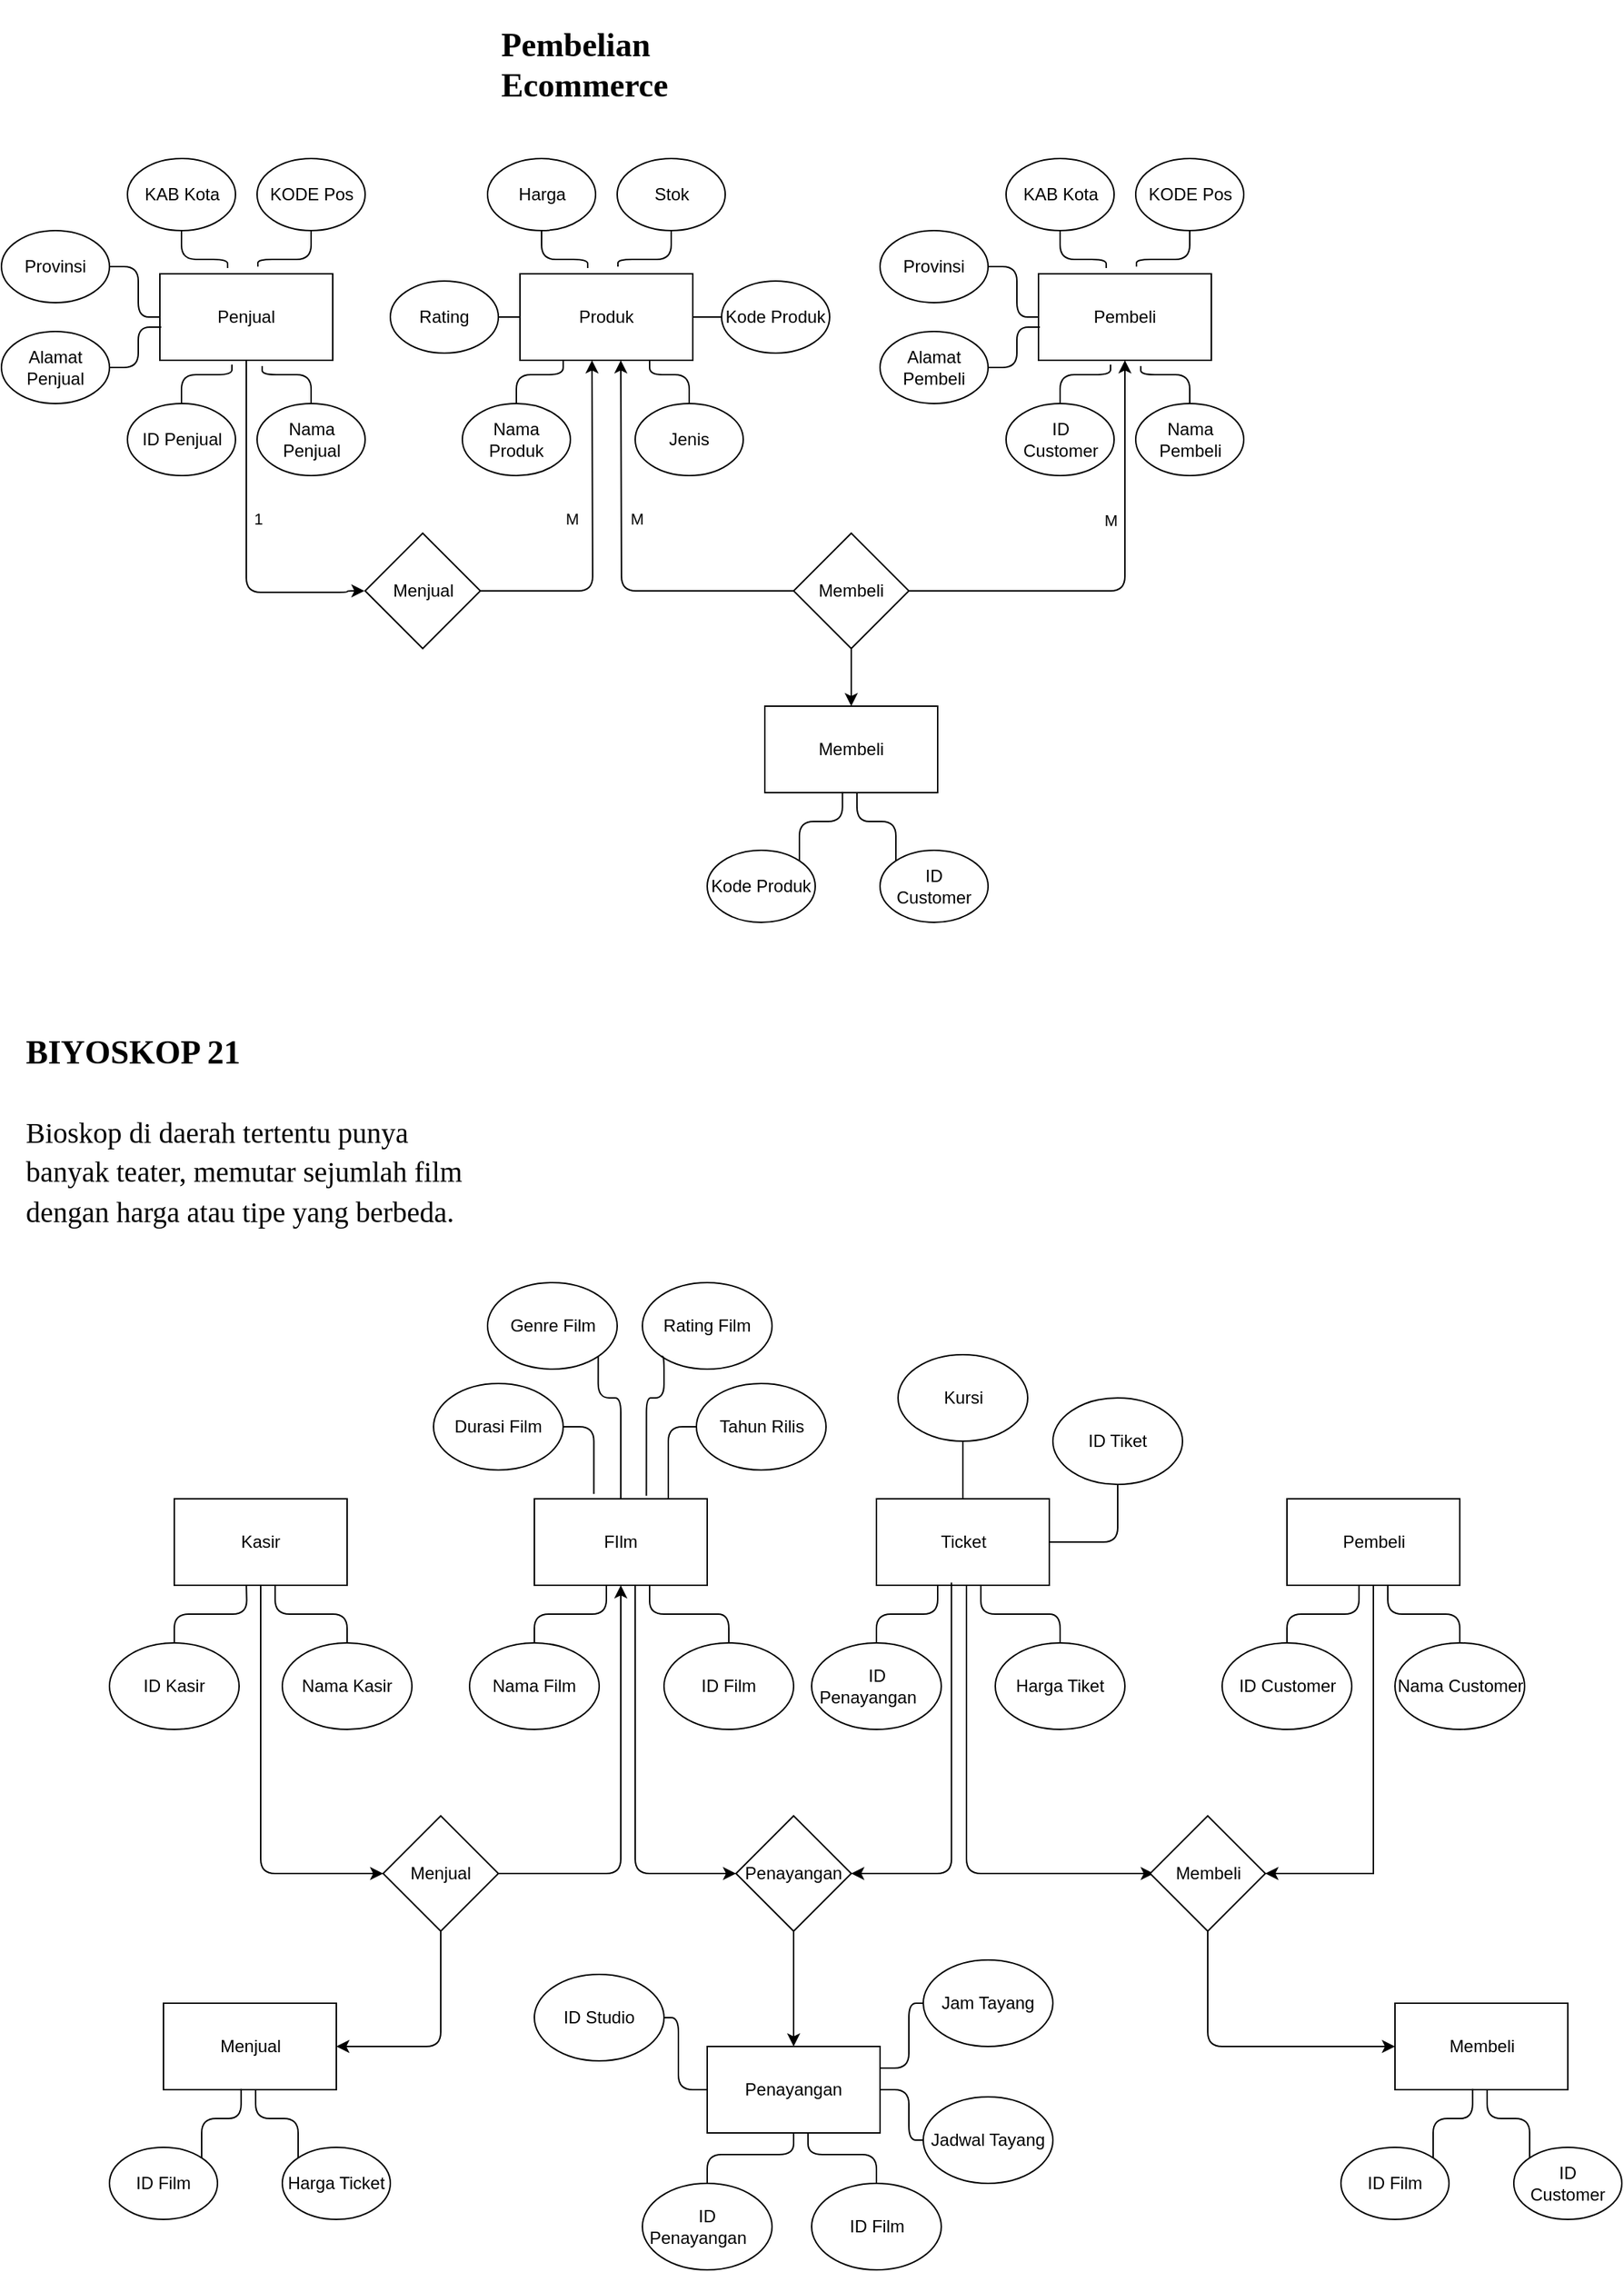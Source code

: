 <mxfile version="24.0.0" type="github">
  <diagram name="Page-1" id="79oRfjms0OCHbmcxYFP_">
    <mxGraphModel dx="1523" dy="876" grid="1" gridSize="10" guides="1" tooltips="1" connect="1" arrows="1" fold="1" page="1" pageScale="1" pageWidth="850" pageHeight="1100" math="0" shadow="0">
      <root>
        <mxCell id="0" />
        <mxCell id="1" parent="0" />
        <mxCell id="weETAlONGDyQjFe2pRTI-1" value="Pembelian Ecommerce" style="text;strokeColor=none;align=left;fillColor=none;html=1;verticalAlign=middle;whiteSpace=wrap;rounded=0;fontSize=23;fontFamily=Tahoma;fontStyle=1" vertex="1" parent="1">
          <mxGeometry x="375" y="60" width="220" height="90" as="geometry" />
        </mxCell>
        <mxCell id="weETAlONGDyQjFe2pRTI-2" value="Penjual" style="rounded=0;whiteSpace=wrap;html=1;" vertex="1" parent="1">
          <mxGeometry x="140" y="250" width="120" height="60" as="geometry" />
        </mxCell>
        <mxCell id="weETAlONGDyQjFe2pRTI-6" value="ID Penjual" style="ellipse;whiteSpace=wrap;html=1;" vertex="1" parent="1">
          <mxGeometry x="117.5" y="340" width="75" height="50" as="geometry" />
        </mxCell>
        <mxCell id="weETAlONGDyQjFe2pRTI-7" value="Nama Penjual" style="ellipse;whiteSpace=wrap;html=1;" vertex="1" parent="1">
          <mxGeometry x="207.5" y="340" width="75" height="50" as="geometry" />
        </mxCell>
        <mxCell id="weETAlONGDyQjFe2pRTI-8" value="Alamat Penjual" style="ellipse;whiteSpace=wrap;html=1;" vertex="1" parent="1">
          <mxGeometry x="30" y="290" width="75" height="50" as="geometry" />
        </mxCell>
        <mxCell id="weETAlONGDyQjFe2pRTI-24" style="edgeStyle=orthogonalEdgeStyle;rounded=1;orthogonalLoop=1;jettySize=auto;html=1;endArrow=none;endFill=0;curved=0;" edge="1" parent="1" source="weETAlONGDyQjFe2pRTI-9" target="weETAlONGDyQjFe2pRTI-2">
          <mxGeometry relative="1" as="geometry" />
        </mxCell>
        <mxCell id="weETAlONGDyQjFe2pRTI-9" value="Provinsi&lt;span style=&quot;color: rgba(0, 0, 0, 0); font-family: monospace; font-size: 0px; text-align: start; text-wrap: nowrap;&quot;&gt;%3CmxGraphModel%3E%3Croot%3E%3CmxCell%20id%3D%220%22%2F%3E%3CmxCell%20id%3D%221%22%20parent%3D%220%22%2F%3E%3CmxCell%20id%3D%222%22%20value%3D%22Alamat%20Penjual%22%20style%3D%22ellipse%3BwhiteSpace%3Dwrap%3Bhtml%3D1%3B%22%20vertex%3D%221%22%20parent%3D%221%22%3E%3CmxGeometry%20x%3D%2242.5%22%20y%3D%22255%22%20width%3D%2275%22%20height%3D%2250%22%20as%3D%22geometry%22%2F%3E%3C%2FmxCell%3E%3C%2Froot%3E%3C%2FmxGraphModel%3E&lt;/span&gt;" style="ellipse;whiteSpace=wrap;html=1;" vertex="1" parent="1">
          <mxGeometry x="30" y="220" width="75" height="50" as="geometry" />
        </mxCell>
        <mxCell id="weETAlONGDyQjFe2pRTI-10" value="KAB Kota" style="ellipse;whiteSpace=wrap;html=1;" vertex="1" parent="1">
          <mxGeometry x="117.5" y="170" width="75" height="50" as="geometry" />
        </mxCell>
        <mxCell id="weETAlONGDyQjFe2pRTI-12" value="KODE Pos" style="ellipse;whiteSpace=wrap;html=1;" vertex="1" parent="1">
          <mxGeometry x="207.5" y="170" width="75" height="50" as="geometry" />
        </mxCell>
        <mxCell id="weETAlONGDyQjFe2pRTI-25" style="edgeStyle=orthogonalEdgeStyle;rounded=1;orthogonalLoop=1;jettySize=auto;html=1;entryX=0.008;entryY=0.617;entryDx=0;entryDy=0;entryPerimeter=0;endArrow=none;endFill=0;curved=0;" edge="1" parent="1" source="weETAlONGDyQjFe2pRTI-8" target="weETAlONGDyQjFe2pRTI-2">
          <mxGeometry relative="1" as="geometry" />
        </mxCell>
        <mxCell id="weETAlONGDyQjFe2pRTI-28" style="edgeStyle=orthogonalEdgeStyle;rounded=1;orthogonalLoop=1;jettySize=auto;html=1;exitX=0.5;exitY=1;exitDx=0;exitDy=0;entryX=0.392;entryY=-0.067;entryDx=0;entryDy=0;entryPerimeter=0;endArrow=none;endFill=0;curved=0;" edge="1" parent="1" source="weETAlONGDyQjFe2pRTI-10" target="weETAlONGDyQjFe2pRTI-2">
          <mxGeometry relative="1" as="geometry" />
        </mxCell>
        <mxCell id="weETAlONGDyQjFe2pRTI-29" style="edgeStyle=orthogonalEdgeStyle;rounded=1;orthogonalLoop=1;jettySize=auto;html=1;exitX=0.5;exitY=1;exitDx=0;exitDy=0;entryX=0.567;entryY=-0.083;entryDx=0;entryDy=0;entryPerimeter=0;endArrow=none;endFill=0;curved=0;" edge="1" parent="1" source="weETAlONGDyQjFe2pRTI-12" target="weETAlONGDyQjFe2pRTI-2">
          <mxGeometry relative="1" as="geometry" />
        </mxCell>
        <mxCell id="weETAlONGDyQjFe2pRTI-30" style="edgeStyle=orthogonalEdgeStyle;rounded=1;orthogonalLoop=1;jettySize=auto;html=1;exitX=0.5;exitY=0;exitDx=0;exitDy=0;entryX=0.592;entryY=1.067;entryDx=0;entryDy=0;entryPerimeter=0;endArrow=none;endFill=0;curved=0;" edge="1" parent="1" source="weETAlONGDyQjFe2pRTI-7" target="weETAlONGDyQjFe2pRTI-2">
          <mxGeometry relative="1" as="geometry" />
        </mxCell>
        <mxCell id="weETAlONGDyQjFe2pRTI-31" style="edgeStyle=orthogonalEdgeStyle;rounded=1;orthogonalLoop=1;jettySize=auto;html=1;exitX=0.5;exitY=0;exitDx=0;exitDy=0;entryX=0.417;entryY=1.05;entryDx=0;entryDy=0;entryPerimeter=0;endArrow=none;endFill=0;curved=0;" edge="1" parent="1" source="weETAlONGDyQjFe2pRTI-6" target="weETAlONGDyQjFe2pRTI-2">
          <mxGeometry relative="1" as="geometry" />
        </mxCell>
        <mxCell id="weETAlONGDyQjFe2pRTI-33" value="Produk" style="rounded=0;whiteSpace=wrap;html=1;" vertex="1" parent="1">
          <mxGeometry x="390" y="250" width="120" height="60" as="geometry" />
        </mxCell>
        <mxCell id="weETAlONGDyQjFe2pRTI-34" value="Nama Produk" style="ellipse;whiteSpace=wrap;html=1;" vertex="1" parent="1">
          <mxGeometry x="350" y="340" width="75" height="50" as="geometry" />
        </mxCell>
        <mxCell id="weETAlONGDyQjFe2pRTI-35" value="Jenis" style="ellipse;whiteSpace=wrap;html=1;" vertex="1" parent="1">
          <mxGeometry x="470" y="340" width="75" height="50" as="geometry" />
        </mxCell>
        <mxCell id="weETAlONGDyQjFe2pRTI-37" style="edgeStyle=orthogonalEdgeStyle;rounded=1;orthogonalLoop=1;jettySize=auto;html=1;endArrow=none;endFill=0;curved=0;" edge="1" parent="1" source="weETAlONGDyQjFe2pRTI-38" target="weETAlONGDyQjFe2pRTI-33">
          <mxGeometry relative="1" as="geometry" />
        </mxCell>
        <mxCell id="weETAlONGDyQjFe2pRTI-38" value="Rating" style="ellipse;whiteSpace=wrap;html=1;" vertex="1" parent="1">
          <mxGeometry x="300" y="255" width="75" height="50" as="geometry" />
        </mxCell>
        <mxCell id="weETAlONGDyQjFe2pRTI-39" value="Harga" style="ellipse;whiteSpace=wrap;html=1;" vertex="1" parent="1">
          <mxGeometry x="367.5" y="170" width="75" height="50" as="geometry" />
        </mxCell>
        <mxCell id="weETAlONGDyQjFe2pRTI-40" value="Stok" style="ellipse;whiteSpace=wrap;html=1;" vertex="1" parent="1">
          <mxGeometry x="457.5" y="170" width="75" height="50" as="geometry" />
        </mxCell>
        <mxCell id="weETAlONGDyQjFe2pRTI-42" style="edgeStyle=orthogonalEdgeStyle;rounded=1;orthogonalLoop=1;jettySize=auto;html=1;exitX=0.5;exitY=1;exitDx=0;exitDy=0;entryX=0.392;entryY=-0.067;entryDx=0;entryDy=0;entryPerimeter=0;endArrow=none;endFill=0;curved=0;" edge="1" parent="1" source="weETAlONGDyQjFe2pRTI-39" target="weETAlONGDyQjFe2pRTI-33">
          <mxGeometry relative="1" as="geometry" />
        </mxCell>
        <mxCell id="weETAlONGDyQjFe2pRTI-43" style="edgeStyle=orthogonalEdgeStyle;rounded=1;orthogonalLoop=1;jettySize=auto;html=1;exitX=0.5;exitY=1;exitDx=0;exitDy=0;entryX=0.567;entryY=-0.083;entryDx=0;entryDy=0;entryPerimeter=0;endArrow=none;endFill=0;curved=0;" edge="1" parent="1" source="weETAlONGDyQjFe2pRTI-40" target="weETAlONGDyQjFe2pRTI-33">
          <mxGeometry relative="1" as="geometry" />
        </mxCell>
        <mxCell id="weETAlONGDyQjFe2pRTI-44" style="edgeStyle=orthogonalEdgeStyle;rounded=1;orthogonalLoop=1;jettySize=auto;html=1;exitX=0.5;exitY=0;exitDx=0;exitDy=0;entryX=0.75;entryY=1;entryDx=0;entryDy=0;endArrow=none;endFill=0;curved=0;" edge="1" parent="1" source="weETAlONGDyQjFe2pRTI-35" target="weETAlONGDyQjFe2pRTI-33">
          <mxGeometry relative="1" as="geometry" />
        </mxCell>
        <mxCell id="weETAlONGDyQjFe2pRTI-45" style="edgeStyle=orthogonalEdgeStyle;rounded=1;orthogonalLoop=1;jettySize=auto;html=1;exitX=0.5;exitY=0;exitDx=0;exitDy=0;entryX=0.25;entryY=1;entryDx=0;entryDy=0;endArrow=none;endFill=0;curved=0;" edge="1" parent="1" source="weETAlONGDyQjFe2pRTI-34" target="weETAlONGDyQjFe2pRTI-33">
          <mxGeometry relative="1" as="geometry" />
        </mxCell>
        <mxCell id="weETAlONGDyQjFe2pRTI-47" style="edgeStyle=orthogonalEdgeStyle;rounded=1;orthogonalLoop=1;jettySize=auto;html=1;exitX=0;exitY=0.5;exitDx=0;exitDy=0;entryX=1;entryY=0.5;entryDx=0;entryDy=0;endArrow=none;endFill=0;curved=0;" edge="1" parent="1" source="weETAlONGDyQjFe2pRTI-46" target="weETAlONGDyQjFe2pRTI-33">
          <mxGeometry relative="1" as="geometry" />
        </mxCell>
        <mxCell id="weETAlONGDyQjFe2pRTI-46" value="Kode Produk" style="ellipse;whiteSpace=wrap;html=1;" vertex="1" parent="1">
          <mxGeometry x="530" y="255" width="75" height="50" as="geometry" />
        </mxCell>
        <mxCell id="weETAlONGDyQjFe2pRTI-48" value="Pembeli" style="rounded=0;whiteSpace=wrap;html=1;" vertex="1" parent="1">
          <mxGeometry x="750" y="250" width="120" height="60" as="geometry" />
        </mxCell>
        <mxCell id="weETAlONGDyQjFe2pRTI-49" value="ID &lt;br&gt;Customer" style="ellipse;whiteSpace=wrap;html=1;" vertex="1" parent="1">
          <mxGeometry x="727.5" y="340" width="75" height="50" as="geometry" />
        </mxCell>
        <mxCell id="weETAlONGDyQjFe2pRTI-50" value="Nama Pembeli" style="ellipse;whiteSpace=wrap;html=1;" vertex="1" parent="1">
          <mxGeometry x="817.5" y="340" width="75" height="50" as="geometry" />
        </mxCell>
        <mxCell id="weETAlONGDyQjFe2pRTI-51" value="Alamat Pembeli" style="ellipse;whiteSpace=wrap;html=1;" vertex="1" parent="1">
          <mxGeometry x="640" y="290" width="75" height="50" as="geometry" />
        </mxCell>
        <mxCell id="weETAlONGDyQjFe2pRTI-52" style="edgeStyle=orthogonalEdgeStyle;rounded=1;orthogonalLoop=1;jettySize=auto;html=1;endArrow=none;endFill=0;curved=0;" edge="1" parent="1" source="weETAlONGDyQjFe2pRTI-53" target="weETAlONGDyQjFe2pRTI-48">
          <mxGeometry relative="1" as="geometry" />
        </mxCell>
        <mxCell id="weETAlONGDyQjFe2pRTI-53" value="Provinsi&lt;span style=&quot;color: rgba(0, 0, 0, 0); font-family: monospace; font-size: 0px; text-align: start; text-wrap: nowrap;&quot;&gt;%3CmxGraphModel%3E%3Croot%3E%3CmxCell%20id%3D%220%22%2F%3E%3CmxCell%20id%3D%221%22%20parent%3D%220%22%2F%3E%3CmxCell%20id%3D%222%22%20value%3D%22Alamat%20Penjual%22%20style%3D%22ellipse%3BwhiteSpace%3Dwrap%3Bhtml%3D1%3B%22%20vertex%3D%221%22%20parent%3D%221%22%3E%3CmxGeometry%20x%3D%2242.5%22%20y%3D%22255%22%20width%3D%2275%22%20height%3D%2250%22%20as%3D%22geometry%22%2F%3E%3C%2FmxCell%3E%3C%2Froot%3E%3C%2FmxGraphModel%3E&lt;/span&gt;" style="ellipse;whiteSpace=wrap;html=1;" vertex="1" parent="1">
          <mxGeometry x="640" y="220" width="75" height="50" as="geometry" />
        </mxCell>
        <mxCell id="weETAlONGDyQjFe2pRTI-54" value="KAB Kota" style="ellipse;whiteSpace=wrap;html=1;" vertex="1" parent="1">
          <mxGeometry x="727.5" y="170" width="75" height="50" as="geometry" />
        </mxCell>
        <mxCell id="weETAlONGDyQjFe2pRTI-55" value="KODE Pos" style="ellipse;whiteSpace=wrap;html=1;" vertex="1" parent="1">
          <mxGeometry x="817.5" y="170" width="75" height="50" as="geometry" />
        </mxCell>
        <mxCell id="weETAlONGDyQjFe2pRTI-56" style="edgeStyle=orthogonalEdgeStyle;rounded=1;orthogonalLoop=1;jettySize=auto;html=1;entryX=0.008;entryY=0.617;entryDx=0;entryDy=0;entryPerimeter=0;endArrow=none;endFill=0;curved=0;" edge="1" parent="1" source="weETAlONGDyQjFe2pRTI-51" target="weETAlONGDyQjFe2pRTI-48">
          <mxGeometry relative="1" as="geometry" />
        </mxCell>
        <mxCell id="weETAlONGDyQjFe2pRTI-57" style="edgeStyle=orthogonalEdgeStyle;rounded=1;orthogonalLoop=1;jettySize=auto;html=1;exitX=0.5;exitY=1;exitDx=0;exitDy=0;entryX=0.392;entryY=-0.067;entryDx=0;entryDy=0;entryPerimeter=0;endArrow=none;endFill=0;curved=0;" edge="1" parent="1" source="weETAlONGDyQjFe2pRTI-54" target="weETAlONGDyQjFe2pRTI-48">
          <mxGeometry relative="1" as="geometry" />
        </mxCell>
        <mxCell id="weETAlONGDyQjFe2pRTI-58" style="edgeStyle=orthogonalEdgeStyle;rounded=1;orthogonalLoop=1;jettySize=auto;html=1;exitX=0.5;exitY=1;exitDx=0;exitDy=0;entryX=0.567;entryY=-0.083;entryDx=0;entryDy=0;entryPerimeter=0;endArrow=none;endFill=0;curved=0;" edge="1" parent="1" source="weETAlONGDyQjFe2pRTI-55" target="weETAlONGDyQjFe2pRTI-48">
          <mxGeometry relative="1" as="geometry" />
        </mxCell>
        <mxCell id="weETAlONGDyQjFe2pRTI-59" style="edgeStyle=orthogonalEdgeStyle;rounded=1;orthogonalLoop=1;jettySize=auto;html=1;exitX=0.5;exitY=0;exitDx=0;exitDy=0;entryX=0.592;entryY=1.067;entryDx=0;entryDy=0;entryPerimeter=0;endArrow=none;endFill=0;curved=0;" edge="1" parent="1" source="weETAlONGDyQjFe2pRTI-50" target="weETAlONGDyQjFe2pRTI-48">
          <mxGeometry relative="1" as="geometry" />
        </mxCell>
        <mxCell id="weETAlONGDyQjFe2pRTI-60" style="edgeStyle=orthogonalEdgeStyle;rounded=1;orthogonalLoop=1;jettySize=auto;html=1;exitX=0.5;exitY=0;exitDx=0;exitDy=0;entryX=0.417;entryY=1.05;entryDx=0;entryDy=0;entryPerimeter=0;endArrow=none;endFill=0;curved=0;" edge="1" parent="1" source="weETAlONGDyQjFe2pRTI-49" target="weETAlONGDyQjFe2pRTI-48">
          <mxGeometry relative="1" as="geometry" />
        </mxCell>
        <mxCell id="weETAlONGDyQjFe2pRTI-62" style="edgeStyle=orthogonalEdgeStyle;rounded=1;orthogonalLoop=1;jettySize=auto;html=1;entryX=0.5;entryY=1;entryDx=0;entryDy=0;endArrow=none;endFill=0;curved=0;startArrow=classic;startFill=1;fontSize=15;" edge="1" parent="1" target="weETAlONGDyQjFe2pRTI-2">
          <mxGeometry relative="1" as="geometry">
            <mxPoint x="282" y="470" as="sourcePoint" />
            <Array as="points">
              <mxPoint x="270" y="470" />
              <mxPoint x="270" y="471" />
              <mxPoint x="200" y="471" />
            </Array>
          </mxGeometry>
        </mxCell>
        <mxCell id="weETAlONGDyQjFe2pRTI-69" value="1" style="edgeLabel;html=1;align=center;verticalAlign=middle;resizable=0;points=[];" vertex="1" connectable="0" parent="weETAlONGDyQjFe2pRTI-62">
          <mxGeometry x="-0.81" y="-1" relative="1" as="geometry">
            <mxPoint x="-52" y="-50" as="offset" />
          </mxGeometry>
        </mxCell>
        <mxCell id="weETAlONGDyQjFe2pRTI-61" value="Menjual" style="rhombus;whiteSpace=wrap;html=1;" vertex="1" parent="1">
          <mxGeometry x="282.5" y="430" width="80" height="80" as="geometry" />
        </mxCell>
        <mxCell id="weETAlONGDyQjFe2pRTI-65" style="edgeStyle=orthogonalEdgeStyle;rounded=1;orthogonalLoop=1;jettySize=auto;html=1;exitX=1;exitY=0.5;exitDx=0;exitDy=0;entryX=0.5;entryY=1;entryDx=0;entryDy=0;endArrow=classic;endFill=1;curved=0;startArrow=none;startFill=0;" edge="1" parent="1" source="weETAlONGDyQjFe2pRTI-64" target="weETAlONGDyQjFe2pRTI-48">
          <mxGeometry relative="1" as="geometry" />
        </mxCell>
        <mxCell id="weETAlONGDyQjFe2pRTI-75" value="M" style="edgeLabel;html=1;align=center;verticalAlign=middle;resizable=0;points=[];" vertex="1" connectable="0" parent="weETAlONGDyQjFe2pRTI-65">
          <mxGeometry x="0.284" y="1" relative="1" as="geometry">
            <mxPoint x="-9" as="offset" />
          </mxGeometry>
        </mxCell>
        <mxCell id="weETAlONGDyQjFe2pRTI-66" style="edgeStyle=orthogonalEdgeStyle;rounded=1;orthogonalLoop=1;jettySize=auto;html=1;exitX=0;exitY=0.5;exitDx=0;exitDy=0;curved=0;endArrow=classic;endFill=1;startArrow=none;startFill=0;" edge="1" parent="1" source="weETAlONGDyQjFe2pRTI-64">
          <mxGeometry relative="1" as="geometry">
            <mxPoint x="460" y="310" as="targetPoint" />
          </mxGeometry>
        </mxCell>
        <mxCell id="weETAlONGDyQjFe2pRTI-74" value="M" style="edgeLabel;html=1;align=center;verticalAlign=middle;resizable=0;points=[];" vertex="1" connectable="0" parent="weETAlONGDyQjFe2pRTI-66">
          <mxGeometry x="0.213" y="1" relative="1" as="geometry">
            <mxPoint x="11" as="offset" />
          </mxGeometry>
        </mxCell>
        <mxCell id="weETAlONGDyQjFe2pRTI-79" style="edgeStyle=orthogonalEdgeStyle;rounded=0;orthogonalLoop=1;jettySize=auto;html=1;exitX=0.5;exitY=1;exitDx=0;exitDy=0;" edge="1" parent="1" source="weETAlONGDyQjFe2pRTI-64" target="weETAlONGDyQjFe2pRTI-76">
          <mxGeometry relative="1" as="geometry" />
        </mxCell>
        <mxCell id="weETAlONGDyQjFe2pRTI-64" value="Membeli" style="rhombus;whiteSpace=wrap;html=1;" vertex="1" parent="1">
          <mxGeometry x="580" y="430" width="80" height="80" as="geometry" />
        </mxCell>
        <mxCell id="weETAlONGDyQjFe2pRTI-67" style="edgeStyle=orthogonalEdgeStyle;rounded=1;orthogonalLoop=1;jettySize=auto;html=1;exitX=1;exitY=0.5;exitDx=0;exitDy=0;endArrow=classic;endFill=1;curved=0;" edge="1" parent="1" source="weETAlONGDyQjFe2pRTI-61">
          <mxGeometry relative="1" as="geometry">
            <mxPoint x="440" y="310" as="targetPoint" />
          </mxGeometry>
        </mxCell>
        <mxCell id="weETAlONGDyQjFe2pRTI-71" value="M" style="edgeLabel;html=1;align=center;verticalAlign=middle;resizable=0;points=[];" vertex="1" connectable="0" parent="weETAlONGDyQjFe2pRTI-67">
          <mxGeometry x="-0.878" y="-1" relative="1" as="geometry">
            <mxPoint x="49" y="-51" as="offset" />
          </mxGeometry>
        </mxCell>
        <mxCell id="weETAlONGDyQjFe2pRTI-76" value="Membeli" style="rounded=0;whiteSpace=wrap;html=1;" vertex="1" parent="1">
          <mxGeometry x="560" y="550" width="120" height="60" as="geometry" />
        </mxCell>
        <mxCell id="weETAlONGDyQjFe2pRTI-77" value="ID&lt;br&gt;Customer" style="ellipse;whiteSpace=wrap;html=1;" vertex="1" parent="1">
          <mxGeometry x="640" y="650" width="75" height="50" as="geometry" />
        </mxCell>
        <mxCell id="weETAlONGDyQjFe2pRTI-78" value="Kode Produk" style="ellipse;whiteSpace=wrap;html=1;" vertex="1" parent="1">
          <mxGeometry x="520" y="650" width="75" height="50" as="geometry" />
        </mxCell>
        <mxCell id="weETAlONGDyQjFe2pRTI-80" style="edgeStyle=orthogonalEdgeStyle;rounded=1;orthogonalLoop=1;jettySize=auto;html=1;exitX=1;exitY=0;exitDx=0;exitDy=0;entryX=0.449;entryY=0.99;entryDx=0;entryDy=0;entryPerimeter=0;curved=0;endArrow=none;endFill=0;" edge="1" parent="1" source="weETAlONGDyQjFe2pRTI-78" target="weETAlONGDyQjFe2pRTI-76">
          <mxGeometry relative="1" as="geometry" />
        </mxCell>
        <mxCell id="weETAlONGDyQjFe2pRTI-83" style="edgeStyle=orthogonalEdgeStyle;rounded=1;orthogonalLoop=1;jettySize=auto;html=1;exitX=0;exitY=0;exitDx=0;exitDy=0;entryX=0.533;entryY=1;entryDx=0;entryDy=0;entryPerimeter=0;curved=0;endArrow=none;endFill=0;" edge="1" parent="1" source="weETAlONGDyQjFe2pRTI-77" target="weETAlONGDyQjFe2pRTI-76">
          <mxGeometry relative="1" as="geometry" />
        </mxCell>
        <mxCell id="weETAlONGDyQjFe2pRTI-85" value="BIYOSKOP 21&lt;br&gt;&lt;br&gt;&lt;span style=&quot;font-weight: normal;&quot;&gt;&lt;font style=&quot;font-size: 20px;&quot;&gt;Bioskop di daerah tertentu punya banyak teater, memutar sejumlah film dengan harga atau tipe yang berbeda.&lt;/font&gt;&lt;/span&gt;" style="text;strokeColor=none;align=left;fillColor=none;html=1;verticalAlign=middle;whiteSpace=wrap;rounded=0;fontSize=23;fontFamily=Tahoma;fontStyle=1" vertex="1" parent="1">
          <mxGeometry x="45" y="730" width="330" height="230" as="geometry" />
        </mxCell>
        <mxCell id="weETAlONGDyQjFe2pRTI-86" value="Kasir" style="rounded=0;whiteSpace=wrap;html=1;" vertex="1" parent="1">
          <mxGeometry x="150" y="1100" width="120" height="60" as="geometry" />
        </mxCell>
        <mxCell id="weETAlONGDyQjFe2pRTI-93" value="" style="edgeStyle=orthogonalEdgeStyle;rounded=1;orthogonalLoop=1;jettySize=auto;html=1;curved=0;endArrow=none;endFill=0;" edge="1" parent="1" source="weETAlONGDyQjFe2pRTI-87" target="weETAlONGDyQjFe2pRTI-86">
          <mxGeometry relative="1" as="geometry">
            <Array as="points">
              <mxPoint x="270" y="1180" />
              <mxPoint x="220" y="1180" />
            </Array>
          </mxGeometry>
        </mxCell>
        <mxCell id="weETAlONGDyQjFe2pRTI-87" value="Nama Kasir" style="ellipse;whiteSpace=wrap;html=1;" vertex="1" parent="1">
          <mxGeometry x="225" y="1200" width="90" height="60" as="geometry" />
        </mxCell>
        <mxCell id="weETAlONGDyQjFe2pRTI-88" value="ID Kasir" style="ellipse;whiteSpace=wrap;html=1;" vertex="1" parent="1">
          <mxGeometry x="105" y="1200" width="90" height="60" as="geometry" />
        </mxCell>
        <mxCell id="weETAlONGDyQjFe2pRTI-92" style="edgeStyle=orthogonalEdgeStyle;rounded=1;orthogonalLoop=1;jettySize=auto;html=1;exitX=0.5;exitY=0;exitDx=0;exitDy=0;entryX=0.417;entryY=1;entryDx=0;entryDy=0;entryPerimeter=0;curved=0;endArrow=none;endFill=0;" edge="1" parent="1" source="weETAlONGDyQjFe2pRTI-88">
          <mxGeometry relative="1" as="geometry">
            <mxPoint x="200.04" y="1160" as="targetPoint" />
          </mxGeometry>
        </mxCell>
        <mxCell id="weETAlONGDyQjFe2pRTI-95" value="Pembeli" style="rounded=0;whiteSpace=wrap;html=1;" vertex="1" parent="1">
          <mxGeometry x="922.5" y="1100" width="120" height="60" as="geometry" />
        </mxCell>
        <mxCell id="weETAlONGDyQjFe2pRTI-96" value="" style="edgeStyle=orthogonalEdgeStyle;rounded=1;orthogonalLoop=1;jettySize=auto;html=1;curved=0;endArrow=none;endFill=0;" edge="1" parent="1" source="weETAlONGDyQjFe2pRTI-97" target="weETAlONGDyQjFe2pRTI-95">
          <mxGeometry relative="1" as="geometry">
            <Array as="points">
              <mxPoint x="1042.5" y="1180" />
              <mxPoint x="992.5" y="1180" />
            </Array>
          </mxGeometry>
        </mxCell>
        <mxCell id="weETAlONGDyQjFe2pRTI-97" value="Nama Customer" style="ellipse;whiteSpace=wrap;html=1;" vertex="1" parent="1">
          <mxGeometry x="997.5" y="1200" width="90" height="60" as="geometry" />
        </mxCell>
        <mxCell id="weETAlONGDyQjFe2pRTI-98" value="ID Customer" style="ellipse;whiteSpace=wrap;html=1;" vertex="1" parent="1">
          <mxGeometry x="877.5" y="1200" width="90" height="60" as="geometry" />
        </mxCell>
        <mxCell id="weETAlONGDyQjFe2pRTI-99" style="edgeStyle=orthogonalEdgeStyle;rounded=1;orthogonalLoop=1;jettySize=auto;html=1;exitX=0.5;exitY=0;exitDx=0;exitDy=0;entryX=0.417;entryY=1;entryDx=0;entryDy=0;entryPerimeter=0;curved=0;endArrow=none;endFill=0;" edge="1" parent="1" source="weETAlONGDyQjFe2pRTI-98" target="weETAlONGDyQjFe2pRTI-95">
          <mxGeometry relative="1" as="geometry" />
        </mxCell>
        <mxCell id="weETAlONGDyQjFe2pRTI-101" value="FIlm" style="rounded=0;whiteSpace=wrap;html=1;" vertex="1" parent="1">
          <mxGeometry x="400" y="1100" width="120" height="60" as="geometry" />
        </mxCell>
        <mxCell id="weETAlONGDyQjFe2pRTI-106" value="ID Film" style="ellipse;whiteSpace=wrap;html=1;" vertex="1" parent="1">
          <mxGeometry x="490" y="1200" width="90" height="60" as="geometry" />
        </mxCell>
        <mxCell id="weETAlONGDyQjFe2pRTI-107" value="Nama Film" style="ellipse;whiteSpace=wrap;html=1;" vertex="1" parent="1">
          <mxGeometry x="355" y="1200" width="90" height="60" as="geometry" />
        </mxCell>
        <mxCell id="weETAlONGDyQjFe2pRTI-108" style="edgeStyle=orthogonalEdgeStyle;rounded=1;orthogonalLoop=1;jettySize=auto;html=1;exitX=0.5;exitY=0;exitDx=0;exitDy=0;curved=0;endArrow=none;endFill=0;" edge="1" parent="1" source="weETAlONGDyQjFe2pRTI-107" target="weETAlONGDyQjFe2pRTI-101">
          <mxGeometry relative="1" as="geometry">
            <mxPoint x="450" y="1160" as="targetPoint" />
            <Array as="points">
              <mxPoint x="400" y="1180" />
              <mxPoint x="450" y="1180" />
            </Array>
          </mxGeometry>
        </mxCell>
        <mxCell id="weETAlONGDyQjFe2pRTI-109" style="edgeStyle=orthogonalEdgeStyle;rounded=1;orthogonalLoop=1;jettySize=auto;html=1;exitX=0.5;exitY=0;exitDx=0;exitDy=0;curved=0;endArrow=none;endFill=0;" edge="1" parent="1" source="weETAlONGDyQjFe2pRTI-106">
          <mxGeometry relative="1" as="geometry">
            <mxPoint x="480" y="1160" as="targetPoint" />
            <Array as="points">
              <mxPoint x="520" y="1180" />
              <mxPoint x="480" y="1180" />
              <mxPoint x="480" y="1162" />
              <mxPoint x="481" y="1162" />
            </Array>
          </mxGeometry>
        </mxCell>
        <mxCell id="weETAlONGDyQjFe2pRTI-110" value="Durasi Film" style="ellipse;whiteSpace=wrap;html=1;" vertex="1" parent="1">
          <mxGeometry x="330" y="1020" width="90" height="60" as="geometry" />
        </mxCell>
        <mxCell id="weETAlONGDyQjFe2pRTI-111" style="edgeStyle=orthogonalEdgeStyle;rounded=1;orthogonalLoop=1;jettySize=auto;html=1;exitX=1;exitY=0.5;exitDx=0;exitDy=0;entryX=0.344;entryY=-0.056;entryDx=0;entryDy=0;entryPerimeter=0;endArrow=none;endFill=0;curved=0;" edge="1" parent="1" source="weETAlONGDyQjFe2pRTI-110" target="weETAlONGDyQjFe2pRTI-101">
          <mxGeometry relative="1" as="geometry" />
        </mxCell>
        <mxCell id="weETAlONGDyQjFe2pRTI-113" style="edgeStyle=orthogonalEdgeStyle;rounded=1;orthogonalLoop=1;jettySize=auto;html=1;exitX=1;exitY=1;exitDx=0;exitDy=0;endArrow=none;endFill=0;curved=0;" edge="1" parent="1" source="weETAlONGDyQjFe2pRTI-112" target="weETAlONGDyQjFe2pRTI-101">
          <mxGeometry relative="1" as="geometry">
            <Array as="points">
              <mxPoint x="444" y="1030" />
              <mxPoint x="460" y="1030" />
            </Array>
          </mxGeometry>
        </mxCell>
        <mxCell id="weETAlONGDyQjFe2pRTI-112" value="Genre Film" style="ellipse;whiteSpace=wrap;html=1;" vertex="1" parent="1">
          <mxGeometry x="367.5" y="950" width="90" height="60" as="geometry" />
        </mxCell>
        <mxCell id="weETAlONGDyQjFe2pRTI-114" value="Rating Film" style="ellipse;whiteSpace=wrap;html=1;" vertex="1" parent="1">
          <mxGeometry x="475" y="950" width="90" height="60" as="geometry" />
        </mxCell>
        <mxCell id="weETAlONGDyQjFe2pRTI-116" style="edgeStyle=orthogonalEdgeStyle;rounded=1;orthogonalLoop=1;jettySize=auto;html=1;exitX=0;exitY=1;exitDx=0;exitDy=0;entryX=0.648;entryY=-0.036;entryDx=0;entryDy=0;entryPerimeter=0;endArrow=none;endFill=0;curved=0;" edge="1" parent="1" source="weETAlONGDyQjFe2pRTI-114" target="weETAlONGDyQjFe2pRTI-101">
          <mxGeometry relative="1" as="geometry">
            <Array as="points">
              <mxPoint x="490" y="1001" />
              <mxPoint x="490" y="1030" />
              <mxPoint x="478" y="1030" />
            </Array>
          </mxGeometry>
        </mxCell>
        <mxCell id="weETAlONGDyQjFe2pRTI-119" style="edgeStyle=orthogonalEdgeStyle;rounded=1;orthogonalLoop=1;jettySize=auto;html=1;curved=0;endArrow=none;endFill=0;" edge="1" parent="1" source="weETAlONGDyQjFe2pRTI-117" target="weETAlONGDyQjFe2pRTI-101">
          <mxGeometry relative="1" as="geometry">
            <mxPoint x="500" y="1090" as="targetPoint" />
            <Array as="points">
              <mxPoint x="493" y="1050" />
            </Array>
          </mxGeometry>
        </mxCell>
        <mxCell id="weETAlONGDyQjFe2pRTI-117" value="Tahun Rilis" style="ellipse;whiteSpace=wrap;html=1;" vertex="1" parent="1">
          <mxGeometry x="512.5" y="1020" width="90" height="60" as="geometry" />
        </mxCell>
        <mxCell id="weETAlONGDyQjFe2pRTI-121" style="edgeStyle=orthogonalEdgeStyle;rounded=1;orthogonalLoop=1;jettySize=auto;html=1;exitX=0;exitY=0.5;exitDx=0;exitDy=0;entryX=0.5;entryY=1;entryDx=0;entryDy=0;curved=0;endArrow=none;endFill=0;startArrow=classic;startFill=1;" edge="1" parent="1" source="weETAlONGDyQjFe2pRTI-120" target="weETAlONGDyQjFe2pRTI-86">
          <mxGeometry relative="1" as="geometry" />
        </mxCell>
        <mxCell id="weETAlONGDyQjFe2pRTI-122" style="edgeStyle=orthogonalEdgeStyle;rounded=1;orthogonalLoop=1;jettySize=auto;html=1;entryX=0.5;entryY=1;entryDx=0;entryDy=0;endArrow=classic;endFill=1;startArrow=none;startFill=0;curved=0;" edge="1" parent="1" source="weETAlONGDyQjFe2pRTI-120" target="weETAlONGDyQjFe2pRTI-101">
          <mxGeometry relative="1" as="geometry" />
        </mxCell>
        <mxCell id="weETAlONGDyQjFe2pRTI-141" value="" style="edgeStyle=orthogonalEdgeStyle;rounded=1;orthogonalLoop=1;jettySize=auto;html=1;curved=0;" edge="1" parent="1" source="weETAlONGDyQjFe2pRTI-120" target="weETAlONGDyQjFe2pRTI-136">
          <mxGeometry relative="1" as="geometry">
            <Array as="points">
              <mxPoint x="335" y="1480" />
            </Array>
          </mxGeometry>
        </mxCell>
        <mxCell id="weETAlONGDyQjFe2pRTI-120" value="Menjual" style="rhombus;whiteSpace=wrap;html=1;" vertex="1" parent="1">
          <mxGeometry x="295" y="1320" width="80" height="80" as="geometry" />
        </mxCell>
        <mxCell id="weETAlONGDyQjFe2pRTI-127" style="edgeStyle=orthogonalEdgeStyle;rounded=0;orthogonalLoop=1;jettySize=auto;html=1;exitX=1;exitY=0.5;exitDx=0;exitDy=0;entryX=0.5;entryY=1;entryDx=0;entryDy=0;endArrow=none;endFill=0;startArrow=classic;startFill=1;" edge="1" parent="1" source="weETAlONGDyQjFe2pRTI-123" target="weETAlONGDyQjFe2pRTI-95">
          <mxGeometry relative="1" as="geometry" />
        </mxCell>
        <mxCell id="weETAlONGDyQjFe2pRTI-135" value="" style="edgeStyle=orthogonalEdgeStyle;rounded=1;orthogonalLoop=1;jettySize=auto;html=1;curved=0;" edge="1" parent="1" source="weETAlONGDyQjFe2pRTI-123" target="weETAlONGDyQjFe2pRTI-129">
          <mxGeometry relative="1" as="geometry">
            <Array as="points">
              <mxPoint x="868" y="1480" />
            </Array>
          </mxGeometry>
        </mxCell>
        <mxCell id="weETAlONGDyQjFe2pRTI-150" style="edgeStyle=orthogonalEdgeStyle;rounded=1;orthogonalLoop=1;jettySize=auto;html=1;exitX=0;exitY=0.5;exitDx=0;exitDy=0;entryX=0.5;entryY=1;entryDx=0;entryDy=0;endArrow=none;endFill=0;startArrow=classic;startFill=1;curved=0;" edge="1" parent="1">
          <mxGeometry relative="1" as="geometry">
            <mxPoint x="830" y="1360" as="sourcePoint" />
            <mxPoint x="700" y="1160" as="targetPoint" />
            <Array as="points">
              <mxPoint x="699.5" y="1360" />
            </Array>
          </mxGeometry>
        </mxCell>
        <mxCell id="weETAlONGDyQjFe2pRTI-123" value="Membeli" style="rhombus;whiteSpace=wrap;html=1;" vertex="1" parent="1">
          <mxGeometry x="827.5" y="1320" width="80" height="80" as="geometry" />
        </mxCell>
        <mxCell id="weETAlONGDyQjFe2pRTI-129" value="Membeli" style="rounded=0;whiteSpace=wrap;html=1;" vertex="1" parent="1">
          <mxGeometry x="997.5" y="1450" width="120" height="60" as="geometry" />
        </mxCell>
        <mxCell id="weETAlONGDyQjFe2pRTI-130" value="ID&lt;br&gt;Customer" style="ellipse;whiteSpace=wrap;html=1;" vertex="1" parent="1">
          <mxGeometry x="1080" y="1550" width="75" height="50" as="geometry" />
        </mxCell>
        <mxCell id="weETAlONGDyQjFe2pRTI-131" value="ID Film" style="ellipse;whiteSpace=wrap;html=1;" vertex="1" parent="1">
          <mxGeometry x="960" y="1550" width="75" height="50" as="geometry" />
        </mxCell>
        <mxCell id="weETAlONGDyQjFe2pRTI-132" style="edgeStyle=orthogonalEdgeStyle;rounded=1;orthogonalLoop=1;jettySize=auto;html=1;exitX=1;exitY=0;exitDx=0;exitDy=0;entryX=0.449;entryY=0.99;entryDx=0;entryDy=0;entryPerimeter=0;curved=0;endArrow=none;endFill=0;" edge="1" parent="1" source="weETAlONGDyQjFe2pRTI-131" target="weETAlONGDyQjFe2pRTI-129">
          <mxGeometry relative="1" as="geometry" />
        </mxCell>
        <mxCell id="weETAlONGDyQjFe2pRTI-133" style="edgeStyle=orthogonalEdgeStyle;rounded=1;orthogonalLoop=1;jettySize=auto;html=1;exitX=0;exitY=0;exitDx=0;exitDy=0;entryX=0.533;entryY=1;entryDx=0;entryDy=0;entryPerimeter=0;curved=0;endArrow=none;endFill=0;" edge="1" parent="1" source="weETAlONGDyQjFe2pRTI-130" target="weETAlONGDyQjFe2pRTI-129">
          <mxGeometry relative="1" as="geometry" />
        </mxCell>
        <mxCell id="weETAlONGDyQjFe2pRTI-136" value="Menjual" style="rounded=0;whiteSpace=wrap;html=1;" vertex="1" parent="1">
          <mxGeometry x="142.5" y="1450" width="120" height="60" as="geometry" />
        </mxCell>
        <mxCell id="weETAlONGDyQjFe2pRTI-137" value="Harga Ticket" style="ellipse;whiteSpace=wrap;html=1;" vertex="1" parent="1">
          <mxGeometry x="225" y="1550" width="75" height="50" as="geometry" />
        </mxCell>
        <mxCell id="weETAlONGDyQjFe2pRTI-138" value="ID Film" style="ellipse;whiteSpace=wrap;html=1;" vertex="1" parent="1">
          <mxGeometry x="105" y="1550" width="75" height="50" as="geometry" />
        </mxCell>
        <mxCell id="weETAlONGDyQjFe2pRTI-139" style="edgeStyle=orthogonalEdgeStyle;rounded=1;orthogonalLoop=1;jettySize=auto;html=1;exitX=1;exitY=0;exitDx=0;exitDy=0;entryX=0.449;entryY=0.99;entryDx=0;entryDy=0;entryPerimeter=0;curved=0;endArrow=none;endFill=0;" edge="1" parent="1" source="weETAlONGDyQjFe2pRTI-138" target="weETAlONGDyQjFe2pRTI-136">
          <mxGeometry relative="1" as="geometry" />
        </mxCell>
        <mxCell id="weETAlONGDyQjFe2pRTI-140" style="edgeStyle=orthogonalEdgeStyle;rounded=1;orthogonalLoop=1;jettySize=auto;html=1;exitX=0;exitY=0;exitDx=0;exitDy=0;entryX=0.533;entryY=1;entryDx=0;entryDy=0;entryPerimeter=0;curved=0;endArrow=none;endFill=0;" edge="1" parent="1" source="weETAlONGDyQjFe2pRTI-137" target="weETAlONGDyQjFe2pRTI-136">
          <mxGeometry relative="1" as="geometry" />
        </mxCell>
        <mxCell id="weETAlONGDyQjFe2pRTI-143" value="Ticket" style="rounded=0;whiteSpace=wrap;html=1;" vertex="1" parent="1">
          <mxGeometry x="637.5" y="1100" width="120" height="60" as="geometry" />
        </mxCell>
        <mxCell id="weETAlONGDyQjFe2pRTI-144" value="Harga Tiket" style="ellipse;whiteSpace=wrap;html=1;" vertex="1" parent="1">
          <mxGeometry x="720" y="1200" width="90" height="60" as="geometry" />
        </mxCell>
        <mxCell id="weETAlONGDyQjFe2pRTI-145" value="ID Penayangan&lt;span style=&quot;white-space: pre;&quot;&gt;&#x9;&lt;/span&gt;" style="ellipse;whiteSpace=wrap;html=1;" vertex="1" parent="1">
          <mxGeometry x="592.5" y="1200" width="90" height="60" as="geometry" />
        </mxCell>
        <mxCell id="weETAlONGDyQjFe2pRTI-146" style="edgeStyle=orthogonalEdgeStyle;rounded=1;orthogonalLoop=1;jettySize=auto;html=1;exitX=0.5;exitY=0;exitDx=0;exitDy=0;curved=0;endArrow=none;endFill=0;" edge="1" parent="1" source="weETAlONGDyQjFe2pRTI-145" target="weETAlONGDyQjFe2pRTI-143">
          <mxGeometry relative="1" as="geometry">
            <mxPoint x="687.5" y="1160" as="targetPoint" />
            <Array as="points">
              <mxPoint x="637" y="1180" />
              <mxPoint x="680" y="1180" />
            </Array>
          </mxGeometry>
        </mxCell>
        <mxCell id="weETAlONGDyQjFe2pRTI-147" style="edgeStyle=orthogonalEdgeStyle;rounded=1;orthogonalLoop=1;jettySize=auto;html=1;exitX=0.5;exitY=0;exitDx=0;exitDy=0;curved=0;endArrow=none;endFill=0;" edge="1" parent="1" source="weETAlONGDyQjFe2pRTI-144">
          <mxGeometry relative="1" as="geometry">
            <mxPoint x="710" y="1160" as="targetPoint" />
            <Array as="points">
              <mxPoint x="750" y="1180" />
              <mxPoint x="710" y="1180" />
              <mxPoint x="710" y="1162" />
              <mxPoint x="711" y="1162" />
            </Array>
          </mxGeometry>
        </mxCell>
        <mxCell id="weETAlONGDyQjFe2pRTI-149" value="" style="edgeStyle=orthogonalEdgeStyle;rounded=0;orthogonalLoop=1;jettySize=auto;html=1;endArrow=none;endFill=0;" edge="1" parent="1" source="weETAlONGDyQjFe2pRTI-148" target="weETAlONGDyQjFe2pRTI-143">
          <mxGeometry relative="1" as="geometry" />
        </mxCell>
        <mxCell id="weETAlONGDyQjFe2pRTI-148" value="Kursi" style="ellipse;whiteSpace=wrap;html=1;" vertex="1" parent="1">
          <mxGeometry x="652.5" y="1000" width="90" height="60" as="geometry" />
        </mxCell>
        <mxCell id="weETAlONGDyQjFe2pRTI-151" value="Penayangan" style="rounded=0;whiteSpace=wrap;html=1;" vertex="1" parent="1">
          <mxGeometry x="520" y="1480" width="120" height="60" as="geometry" />
        </mxCell>
        <mxCell id="weETAlONGDyQjFe2pRTI-154" style="edgeStyle=orthogonalEdgeStyle;rounded=1;orthogonalLoop=1;jettySize=auto;html=1;exitX=0.5;exitY=0;exitDx=0;exitDy=0;entryX=0.5;entryY=1;entryDx=0;entryDy=0;endArrow=none;endFill=0;curved=0;" edge="1" parent="1" source="weETAlONGDyQjFe2pRTI-153" target="weETAlONGDyQjFe2pRTI-151">
          <mxGeometry relative="1" as="geometry" />
        </mxCell>
        <mxCell id="weETAlONGDyQjFe2pRTI-153" value="ID Penayangan&lt;span style=&quot;white-space: pre;&quot;&gt;&#x9;&lt;/span&gt;" style="ellipse;whiteSpace=wrap;html=1;" vertex="1" parent="1">
          <mxGeometry x="475" y="1575" width="90" height="60" as="geometry" />
        </mxCell>
        <mxCell id="weETAlONGDyQjFe2pRTI-155" value="ID Film" style="ellipse;whiteSpace=wrap;html=1;" vertex="1" parent="1">
          <mxGeometry x="592.5" y="1575" width="90" height="60" as="geometry" />
        </mxCell>
        <mxCell id="weETAlONGDyQjFe2pRTI-156" style="edgeStyle=orthogonalEdgeStyle;rounded=1;orthogonalLoop=1;jettySize=auto;html=1;exitX=0.5;exitY=0;exitDx=0;exitDy=0;entryX=0.583;entryY=1;entryDx=0;entryDy=0;entryPerimeter=0;curved=0;endArrow=none;endFill=0;" edge="1" parent="1" source="weETAlONGDyQjFe2pRTI-155" target="weETAlONGDyQjFe2pRTI-151">
          <mxGeometry relative="1" as="geometry" />
        </mxCell>
        <mxCell id="weETAlONGDyQjFe2pRTI-162" style="edgeStyle=orthogonalEdgeStyle;rounded=1;orthogonalLoop=1;jettySize=auto;html=1;exitX=0;exitY=0.5;exitDx=0;exitDy=0;entryX=1;entryY=0.5;entryDx=0;entryDy=0;endArrow=none;endFill=0;curved=0;" edge="1" parent="1" source="weETAlONGDyQjFe2pRTI-157" target="weETAlONGDyQjFe2pRTI-151">
          <mxGeometry relative="1" as="geometry">
            <Array as="points">
              <mxPoint x="660" y="1545" />
              <mxPoint x="660" y="1510" />
            </Array>
          </mxGeometry>
        </mxCell>
        <mxCell id="weETAlONGDyQjFe2pRTI-157" value="Jadwal Tayang" style="ellipse;whiteSpace=wrap;html=1;" vertex="1" parent="1">
          <mxGeometry x="670" y="1515" width="90" height="60" as="geometry" />
        </mxCell>
        <mxCell id="weETAlONGDyQjFe2pRTI-161" style="edgeStyle=orthogonalEdgeStyle;rounded=1;orthogonalLoop=1;jettySize=auto;html=1;exitX=0;exitY=0.5;exitDx=0;exitDy=0;entryX=1;entryY=0.25;entryDx=0;entryDy=0;endArrow=none;endFill=0;curved=0;" edge="1" parent="1" source="weETAlONGDyQjFe2pRTI-158" target="weETAlONGDyQjFe2pRTI-151">
          <mxGeometry relative="1" as="geometry">
            <Array as="points">
              <mxPoint x="660" y="1450" />
              <mxPoint x="660" y="1495" />
            </Array>
          </mxGeometry>
        </mxCell>
        <mxCell id="weETAlONGDyQjFe2pRTI-158" value="Jam Tayang" style="ellipse;whiteSpace=wrap;html=1;" vertex="1" parent="1">
          <mxGeometry x="670" y="1420" width="90" height="60" as="geometry" />
        </mxCell>
        <mxCell id="weETAlONGDyQjFe2pRTI-166" style="edgeStyle=orthogonalEdgeStyle;rounded=1;orthogonalLoop=1;jettySize=auto;html=1;exitX=1;exitY=0.5;exitDx=0;exitDy=0;entryX=0;entryY=0.5;entryDx=0;entryDy=0;endArrow=none;endFill=0;curved=0;" edge="1" parent="1" source="weETAlONGDyQjFe2pRTI-163">
          <mxGeometry relative="1" as="geometry">
            <mxPoint x="520" y="1510" as="targetPoint" />
            <Array as="points">
              <mxPoint x="500" y="1460" />
              <mxPoint x="500" y="1510" />
            </Array>
          </mxGeometry>
        </mxCell>
        <mxCell id="weETAlONGDyQjFe2pRTI-163" value="ID Studio" style="ellipse;whiteSpace=wrap;html=1;" vertex="1" parent="1">
          <mxGeometry x="400" y="1430" width="90" height="60" as="geometry" />
        </mxCell>
        <mxCell id="weETAlONGDyQjFe2pRTI-170" style="edgeStyle=orthogonalEdgeStyle;rounded=0;orthogonalLoop=1;jettySize=auto;html=1;exitX=0.5;exitY=1;exitDx=0;exitDy=0;entryX=0.5;entryY=0;entryDx=0;entryDy=0;" edge="1" parent="1" source="weETAlONGDyQjFe2pRTI-167" target="weETAlONGDyQjFe2pRTI-151">
          <mxGeometry relative="1" as="geometry" />
        </mxCell>
        <mxCell id="weETAlONGDyQjFe2pRTI-167" value="Penayangan" style="rhombus;whiteSpace=wrap;html=1;" vertex="1" parent="1">
          <mxGeometry x="540" y="1320" width="80" height="80" as="geometry" />
        </mxCell>
        <mxCell id="weETAlONGDyQjFe2pRTI-168" style="edgeStyle=orthogonalEdgeStyle;rounded=1;orthogonalLoop=1;jettySize=auto;html=1;exitX=0;exitY=0.5;exitDx=0;exitDy=0;entryX=0.583;entryY=1;entryDx=0;entryDy=0;entryPerimeter=0;endArrow=none;endFill=0;curved=0;startArrow=classic;startFill=1;" edge="1" parent="1" source="weETAlONGDyQjFe2pRTI-167" target="weETAlONGDyQjFe2pRTI-101">
          <mxGeometry relative="1" as="geometry" />
        </mxCell>
        <mxCell id="weETAlONGDyQjFe2pRTI-169" style="edgeStyle=orthogonalEdgeStyle;rounded=1;orthogonalLoop=1;jettySize=auto;html=1;exitX=1;exitY=0.5;exitDx=0;exitDy=0;entryX=0.434;entryY=0.969;entryDx=0;entryDy=0;entryPerimeter=0;endArrow=none;endFill=0;curved=0;startArrow=classic;startFill=1;" edge="1" parent="1" source="weETAlONGDyQjFe2pRTI-167" target="weETAlONGDyQjFe2pRTI-143">
          <mxGeometry relative="1" as="geometry" />
        </mxCell>
        <mxCell id="weETAlONGDyQjFe2pRTI-172" style="edgeStyle=orthogonalEdgeStyle;rounded=1;orthogonalLoop=1;jettySize=auto;html=1;exitX=0.5;exitY=1;exitDx=0;exitDy=0;entryX=1;entryY=0.5;entryDx=0;entryDy=0;endArrow=none;endFill=0;curved=0;" edge="1" parent="1" source="weETAlONGDyQjFe2pRTI-171" target="weETAlONGDyQjFe2pRTI-143">
          <mxGeometry relative="1" as="geometry" />
        </mxCell>
        <mxCell id="weETAlONGDyQjFe2pRTI-171" value="ID Tiket" style="ellipse;whiteSpace=wrap;html=1;" vertex="1" parent="1">
          <mxGeometry x="760" y="1030" width="90" height="60" as="geometry" />
        </mxCell>
      </root>
    </mxGraphModel>
  </diagram>
</mxfile>
